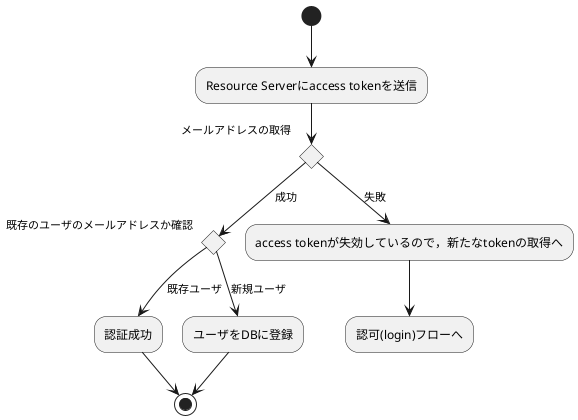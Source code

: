 @startuml
(*) --> "Resource Serverにaccess tokenを送信"

if "メールアドレスの取得" then
  -->[成功] if "既存のユーザのメールアドレスか確認" then
    -->[既存ユーザ] "認証成功"
    --> (*)
  else
    -->[新規ユーザ] "ユーザをDBに登録"
    --> (*)
  endif
else
  -->[失敗] "access tokenが失効しているので，新たなtokenの取得へ"
  --> "認可(login)フローへ"
@enduml
